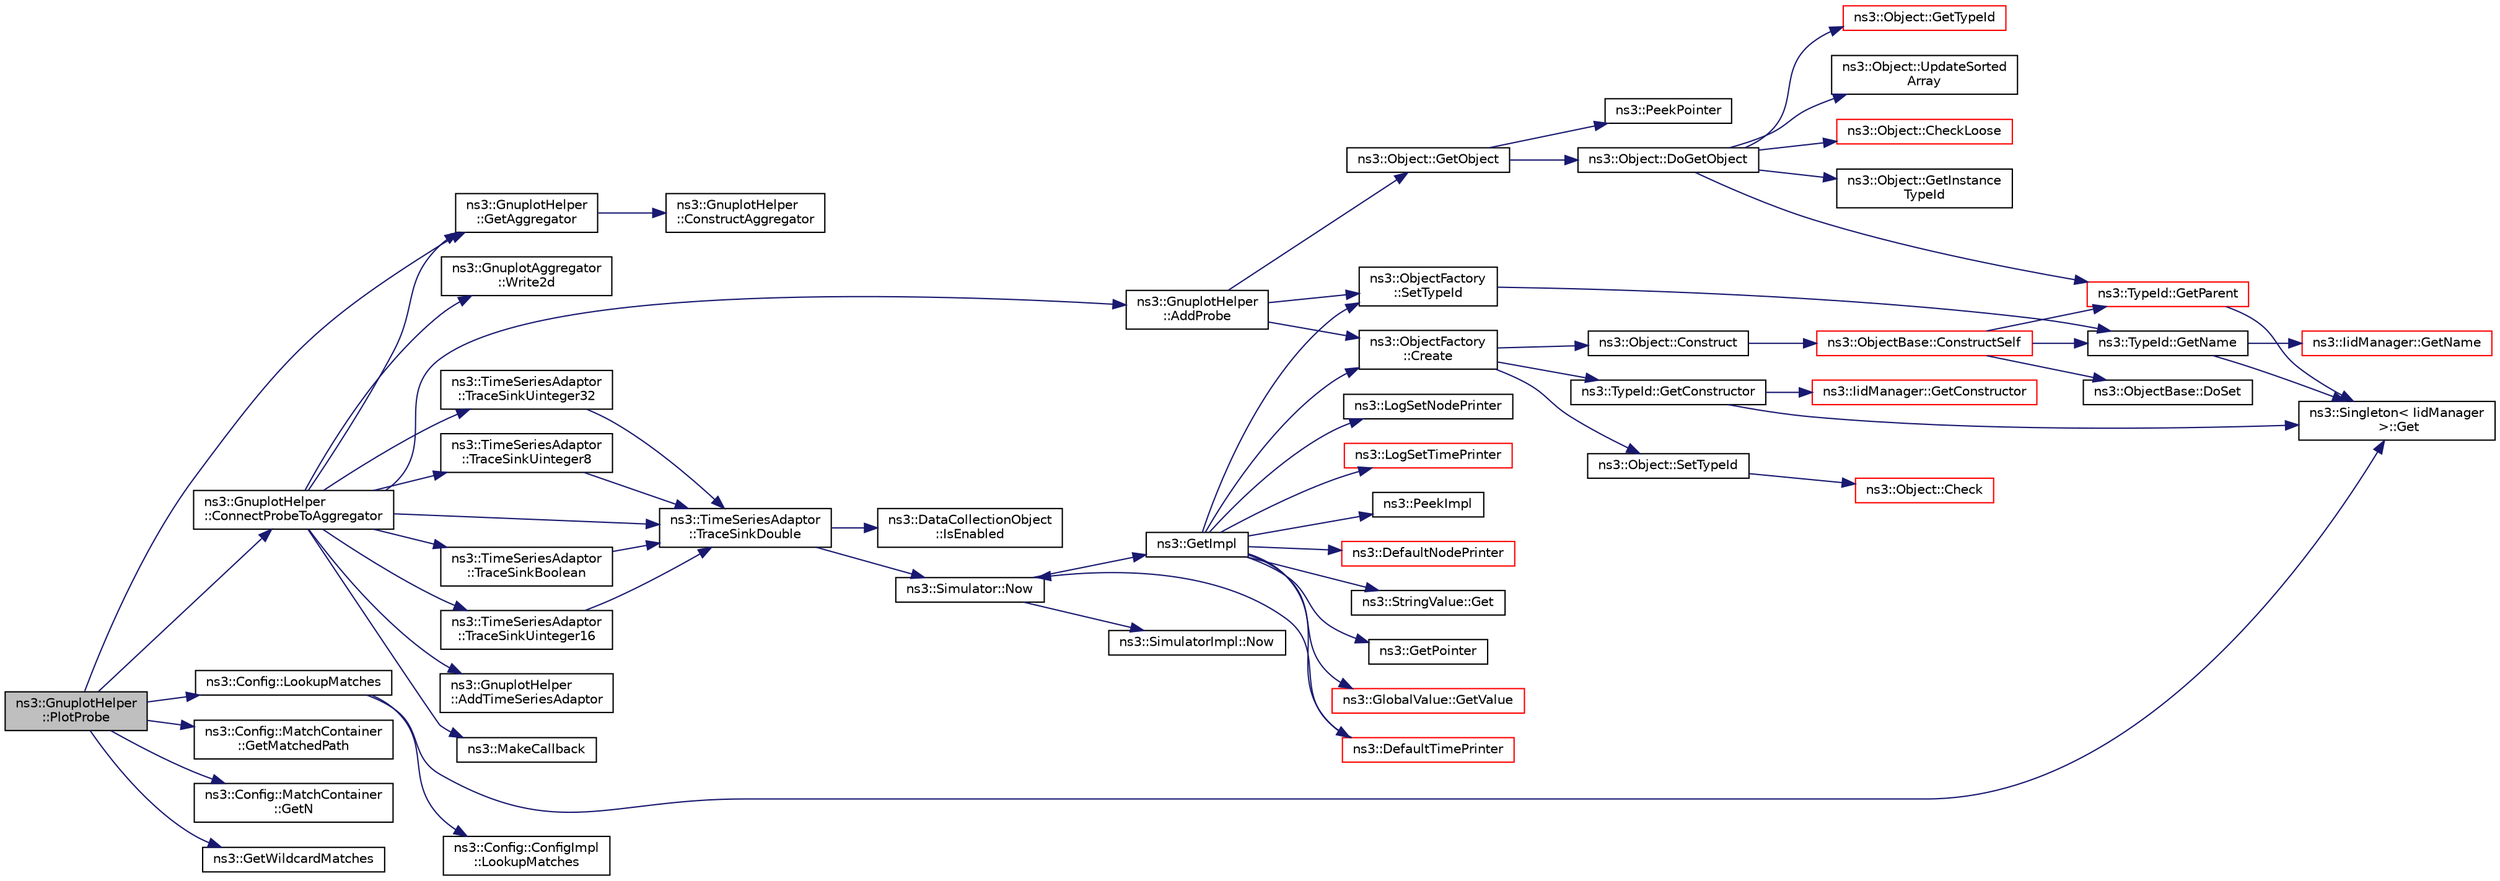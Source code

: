digraph "ns3::GnuplotHelper::PlotProbe"
{
 // LATEX_PDF_SIZE
  edge [fontname="Helvetica",fontsize="10",labelfontname="Helvetica",labelfontsize="10"];
  node [fontname="Helvetica",fontsize="10",shape=record];
  rankdir="LR";
  Node1 [label="ns3::GnuplotHelper\l::PlotProbe",height=0.2,width=0.4,color="black", fillcolor="grey75", style="filled", fontcolor="black",tooltip=" "];
  Node1 -> Node2 [color="midnightblue",fontsize="10",style="solid",fontname="Helvetica"];
  Node2 [label="ns3::GnuplotHelper\l::ConnectProbeToAggregator",height=0.2,width=0.4,color="black", fillcolor="white", style="filled",URL="$classns3_1_1_gnuplot_helper.html#ad80ba9cf7fe4c4c5fc9c165d7d04955d",tooltip="Connects the probe to the aggregator."];
  Node2 -> Node3 [color="midnightblue",fontsize="10",style="solid",fontname="Helvetica"];
  Node3 [label="ns3::GnuplotHelper\l::AddProbe",height=0.2,width=0.4,color="black", fillcolor="white", style="filled",URL="$classns3_1_1_gnuplot_helper.html#ad5e798aeffe53074d5792ee2d33561ec",tooltip="Adds a probe to be used to make the plot."];
  Node3 -> Node4 [color="midnightblue",fontsize="10",style="solid",fontname="Helvetica"];
  Node4 [label="ns3::ObjectFactory\l::Create",height=0.2,width=0.4,color="black", fillcolor="white", style="filled",URL="$classns3_1_1_object_factory.html#a52eda277f4aaab54266134ba48102ad7",tooltip="Create an Object instance of the configured TypeId."];
  Node4 -> Node5 [color="midnightblue",fontsize="10",style="solid",fontname="Helvetica"];
  Node5 [label="ns3::Object::Construct",height=0.2,width=0.4,color="black", fillcolor="white", style="filled",URL="$classns3_1_1_object.html#a636e8411dc5228771f45c9b805d348fa",tooltip="Initialize all member variables registered as Attributes of this TypeId."];
  Node5 -> Node6 [color="midnightblue",fontsize="10",style="solid",fontname="Helvetica"];
  Node6 [label="ns3::ObjectBase::ConstructSelf",height=0.2,width=0.4,color="red", fillcolor="white", style="filled",URL="$classns3_1_1_object_base.html#a5cda18dec6d0744cb652a3ed60056958",tooltip="Complete construction of ObjectBase; invoked by derived classes."];
  Node6 -> Node7 [color="midnightblue",fontsize="10",style="solid",fontname="Helvetica"];
  Node7 [label="ns3::ObjectBase::DoSet",height=0.2,width=0.4,color="black", fillcolor="white", style="filled",URL="$classns3_1_1_object_base.html#afe5f2f7b2fabc99aa33f9bb434e3b695",tooltip="Attempt to set the value referenced by the accessor spec to a valid value according to the checker,..."];
  Node6 -> Node13 [color="midnightblue",fontsize="10",style="solid",fontname="Helvetica"];
  Node13 [label="ns3::TypeId::GetName",height=0.2,width=0.4,color="black", fillcolor="white", style="filled",URL="$classns3_1_1_type_id.html#abc4965475a579c2afdc668d7a7d58374",tooltip="Get the name."];
  Node13 -> Node10 [color="midnightblue",fontsize="10",style="solid",fontname="Helvetica"];
  Node10 [label="ns3::Singleton\< IidManager\l \>::Get",height=0.2,width=0.4,color="black", fillcolor="white", style="filled",URL="$classns3_1_1_singleton.html#a80a2cd3c25a27ea72add7a9f7a141ffa",tooltip="Get a pointer to the singleton instance."];
  Node13 -> Node14 [color="midnightblue",fontsize="10",style="solid",fontname="Helvetica"];
  Node14 [label="ns3::IidManager::GetName",height=0.2,width=0.4,color="red", fillcolor="white", style="filled",URL="$classns3_1_1_iid_manager.html#a6658aaa8120efd885e98addb76a6f1d4",tooltip="Get the name of a type id."];
  Node6 -> Node18 [color="midnightblue",fontsize="10",style="solid",fontname="Helvetica"];
  Node18 [label="ns3::TypeId::GetParent",height=0.2,width=0.4,color="red", fillcolor="white", style="filled",URL="$classns3_1_1_type_id.html#ab84f81aee52154af39a8668b59c89d63",tooltip="Get the parent of this TypeId."];
  Node18 -> Node10 [color="midnightblue",fontsize="10",style="solid",fontname="Helvetica"];
  Node4 -> Node29 [color="midnightblue",fontsize="10",style="solid",fontname="Helvetica"];
  Node29 [label="ns3::TypeId::GetConstructor",height=0.2,width=0.4,color="black", fillcolor="white", style="filled",URL="$classns3_1_1_type_id.html#a66b2628edf921fc88945ec8a8f3a1683",tooltip="Get the constructor callback."];
  Node29 -> Node10 [color="midnightblue",fontsize="10",style="solid",fontname="Helvetica"];
  Node29 -> Node30 [color="midnightblue",fontsize="10",style="solid",fontname="Helvetica"];
  Node30 [label="ns3::IidManager::GetConstructor",height=0.2,width=0.4,color="red", fillcolor="white", style="filled",URL="$classns3_1_1_iid_manager.html#a5222ca2d43248c46812b39b993eb2e08",tooltip="Get the constructor Callback of a type id."];
  Node4 -> Node31 [color="midnightblue",fontsize="10",style="solid",fontname="Helvetica"];
  Node31 [label="ns3::Object::SetTypeId",height=0.2,width=0.4,color="black", fillcolor="white", style="filled",URL="$classns3_1_1_object.html#a19b1ebd8ec8fe404845e665880a6c5ad",tooltip="Set the TypeId of this Object."];
  Node31 -> Node32 [color="midnightblue",fontsize="10",style="solid",fontname="Helvetica"];
  Node32 [label="ns3::Object::Check",height=0.2,width=0.4,color="red", fillcolor="white", style="filled",URL="$classns3_1_1_object.html#a95070404e096887e1f126eae20c37f70",tooltip="Verify that this Object is still live, by checking it's reference count."];
  Node3 -> Node34 [color="midnightblue",fontsize="10",style="solid",fontname="Helvetica"];
  Node34 [label="ns3::Object::GetObject",height=0.2,width=0.4,color="black", fillcolor="white", style="filled",URL="$classns3_1_1_object.html#ad21f5401ff705cd29c37f931ea3afc18",tooltip="Get a pointer to the requested aggregated Object."];
  Node34 -> Node35 [color="midnightblue",fontsize="10",style="solid",fontname="Helvetica"];
  Node35 [label="ns3::Object::DoGetObject",height=0.2,width=0.4,color="black", fillcolor="white", style="filled",URL="$classns3_1_1_object.html#a7c009975f7c0994cb47a69f713745e0a",tooltip="Find an Object of TypeId tid in the aggregates of this Object."];
  Node35 -> Node36 [color="midnightblue",fontsize="10",style="solid",fontname="Helvetica"];
  Node36 [label="ns3::Object::CheckLoose",height=0.2,width=0.4,color="red", fillcolor="white", style="filled",URL="$classns3_1_1_object.html#a33b1d1c52665f27a2fd4857aef5618f2",tooltip="Check if any aggregated Objects have non-zero reference counts."];
  Node35 -> Node37 [color="midnightblue",fontsize="10",style="solid",fontname="Helvetica"];
  Node37 [label="ns3::Object::GetInstance\lTypeId",height=0.2,width=0.4,color="black", fillcolor="white", style="filled",URL="$classns3_1_1_object.html#a9a0bc0211cfab9842e1046b5c5810e5a",tooltip="Get the most derived TypeId for this Object."];
  Node35 -> Node18 [color="midnightblue",fontsize="10",style="solid",fontname="Helvetica"];
  Node35 -> Node38 [color="midnightblue",fontsize="10",style="solid",fontname="Helvetica"];
  Node38 [label="ns3::Object::GetTypeId",height=0.2,width=0.4,color="red", fillcolor="white", style="filled",URL="$classns3_1_1_object.html#a1d040243983ab74ec923bde26d7cb7e7",tooltip="Register this type."];
  Node35 -> Node39 [color="midnightblue",fontsize="10",style="solid",fontname="Helvetica"];
  Node39 [label="ns3::Object::UpdateSorted\lArray",height=0.2,width=0.4,color="black", fillcolor="white", style="filled",URL="$classns3_1_1_object.html#ade62655b9680ca5ebf5af7e0fda7a21f",tooltip="Keep the list of aggregates in most-recently-used order."];
  Node34 -> Node40 [color="midnightblue",fontsize="10",style="solid",fontname="Helvetica"];
  Node40 [label="ns3::PeekPointer",height=0.2,width=0.4,color="black", fillcolor="white", style="filled",URL="$namespacens3.html#af2a7557fe9afdd98d8f6f8f6e412cf5a",tooltip=" "];
  Node3 -> Node41 [color="midnightblue",fontsize="10",style="solid",fontname="Helvetica"];
  Node41 [label="ns3::ObjectFactory\l::SetTypeId",height=0.2,width=0.4,color="black", fillcolor="white", style="filled",URL="$classns3_1_1_object_factory.html#a77dcd099064038a1eb7a6b8251229ec3",tooltip="Set the TypeId of the Objects to be created by this factory."];
  Node41 -> Node13 [color="midnightblue",fontsize="10",style="solid",fontname="Helvetica"];
  Node2 -> Node42 [color="midnightblue",fontsize="10",style="solid",fontname="Helvetica"];
  Node42 [label="ns3::GnuplotHelper\l::AddTimeSeriesAdaptor",height=0.2,width=0.4,color="black", fillcolor="white", style="filled",URL="$classns3_1_1_gnuplot_helper.html#a3a2ff93dd86e62a0eaef53b559beccf4",tooltip="Adds a time series adaptor to be used to make the plot."];
  Node2 -> Node43 [color="midnightblue",fontsize="10",style="solid",fontname="Helvetica"];
  Node43 [label="ns3::GnuplotHelper\l::GetAggregator",height=0.2,width=0.4,color="black", fillcolor="white", style="filled",URL="$classns3_1_1_gnuplot_helper.html#af943d55cff587c86db18e813744be45c",tooltip="Gets the aggregator."];
  Node43 -> Node44 [color="midnightblue",fontsize="10",style="solid",fontname="Helvetica"];
  Node44 [label="ns3::GnuplotHelper\l::ConstructAggregator",height=0.2,width=0.4,color="black", fillcolor="white", style="filled",URL="$classns3_1_1_gnuplot_helper.html#adfc20ddca26ff51ca0916a3a08627f9f",tooltip="Constructs the aggregator."];
  Node2 -> Node45 [color="midnightblue",fontsize="10",style="solid",fontname="Helvetica"];
  Node45 [label="ns3::MakeCallback",height=0.2,width=0.4,color="black", fillcolor="white", style="filled",URL="$namespacens3.html#af1dde3c04374147fca0cfe3b0766d664",tooltip="Build Callbacks for class method members which take varying numbers of arguments and potentially retu..."];
  Node2 -> Node46 [color="midnightblue",fontsize="10",style="solid",fontname="Helvetica"];
  Node46 [label="ns3::TimeSeriesAdaptor\l::TraceSinkBoolean",height=0.2,width=0.4,color="black", fillcolor="white", style="filled",URL="$classns3_1_1_time_series_adaptor.html#a85bb6303947154ffeefb4ab5c96c7bc3",tooltip="Trace sink for receiving data from bool valued trace sources."];
  Node46 -> Node47 [color="midnightblue",fontsize="10",style="solid",fontname="Helvetica"];
  Node47 [label="ns3::TimeSeriesAdaptor\l::TraceSinkDouble",height=0.2,width=0.4,color="black", fillcolor="white", style="filled",URL="$classns3_1_1_time_series_adaptor.html#a7b5499ffc99cfe741948166ede81980a",tooltip="Trace sink for receiving data from double valued trace sources."];
  Node47 -> Node48 [color="midnightblue",fontsize="10",style="solid",fontname="Helvetica"];
  Node48 [label="ns3::DataCollectionObject\l::IsEnabled",height=0.2,width=0.4,color="black", fillcolor="white", style="filled",URL="$classns3_1_1_data_collection_object.html#ade12f1914a668198996034e9f2d8cc9d",tooltip="Check the status of an individual object."];
  Node47 -> Node49 [color="midnightblue",fontsize="10",style="solid",fontname="Helvetica"];
  Node49 [label="ns3::Simulator::Now",height=0.2,width=0.4,color="black", fillcolor="white", style="filled",URL="$classns3_1_1_simulator.html#ac3178fa975b419f7875e7105be122800",tooltip="Return the current simulation virtual time."];
  Node49 -> Node50 [color="midnightblue",fontsize="10",style="solid",fontname="Helvetica"];
  Node50 [label="ns3::GetImpl",height=0.2,width=0.4,color="black", fillcolor="white", style="filled",URL="$group__simulator.html#ga42eb4eddad41528d4d99794a3dae3fd0",tooltip="Get the SimulatorImpl singleton."];
  Node50 -> Node4 [color="midnightblue",fontsize="10",style="solid",fontname="Helvetica"];
  Node50 -> Node51 [color="midnightblue",fontsize="10",style="solid",fontname="Helvetica"];
  Node51 [label="ns3::DefaultNodePrinter",height=0.2,width=0.4,color="red", fillcolor="white", style="filled",URL="$group__logging.html#gac4c06cbbed12229d85991ced145f6be2",tooltip="Default node id printer implementation."];
  Node50 -> Node54 [color="midnightblue",fontsize="10",style="solid",fontname="Helvetica"];
  Node54 [label="ns3::DefaultTimePrinter",height=0.2,width=0.4,color="red", fillcolor="white", style="filled",URL="$namespacens3.html#ae01c3c7786b644dfb8a0bb8f1201b269",tooltip="Default Time printer."];
  Node54 -> Node49 [color="midnightblue",fontsize="10",style="solid",fontname="Helvetica"];
  Node50 -> Node57 [color="midnightblue",fontsize="10",style="solid",fontname="Helvetica"];
  Node57 [label="ns3::StringValue::Get",height=0.2,width=0.4,color="black", fillcolor="white", style="filled",URL="$classns3_1_1_string_value.html#a6f208c2778fe1c7882e5cb429b8326ae",tooltip=" "];
  Node50 -> Node58 [color="midnightblue",fontsize="10",style="solid",fontname="Helvetica"];
  Node58 [label="ns3::GetPointer",height=0.2,width=0.4,color="black", fillcolor="white", style="filled",URL="$namespacens3.html#ab4e173cdfd43d17c1a40d5348510a670",tooltip=" "];
  Node50 -> Node59 [color="midnightblue",fontsize="10",style="solid",fontname="Helvetica"];
  Node59 [label="ns3::GlobalValue::GetValue",height=0.2,width=0.4,color="red", fillcolor="white", style="filled",URL="$classns3_1_1_global_value.html#a48a99242193fb69609a17332733e8600",tooltip="Get the value."];
  Node50 -> Node61 [color="midnightblue",fontsize="10",style="solid",fontname="Helvetica"];
  Node61 [label="ns3::LogSetNodePrinter",height=0.2,width=0.4,color="black", fillcolor="white", style="filled",URL="$namespacens3.html#aebac73305345f2e2803fdeb102a7705e",tooltip="Set the LogNodePrinter function to be used to prepend log messages with the node id."];
  Node50 -> Node62 [color="midnightblue",fontsize="10",style="solid",fontname="Helvetica"];
  Node62 [label="ns3::LogSetTimePrinter",height=0.2,width=0.4,color="red", fillcolor="white", style="filled",URL="$namespacens3.html#a46cd76678f7da29799d1b41994e12ec1",tooltip="Set the TimePrinter function to be used to prepend log messages with the simulation time."];
  Node50 -> Node67 [color="midnightblue",fontsize="10",style="solid",fontname="Helvetica"];
  Node67 [label="ns3::PeekImpl",height=0.2,width=0.4,color="black", fillcolor="white", style="filled",URL="$group__simulator.html#ga233c5c38de117e4e4a5a9cd168694792",tooltip="Get the static SimulatorImpl instance."];
  Node50 -> Node41 [color="midnightblue",fontsize="10",style="solid",fontname="Helvetica"];
  Node49 -> Node68 [color="midnightblue",fontsize="10",style="solid",fontname="Helvetica"];
  Node68 [label="ns3::SimulatorImpl::Now",height=0.2,width=0.4,color="black", fillcolor="white", style="filled",URL="$classns3_1_1_simulator_impl.html#aa516c50060846adc6fd316e83ef0797c",tooltip="Return the current simulation virtual time."];
  Node2 -> Node47 [color="midnightblue",fontsize="10",style="solid",fontname="Helvetica"];
  Node2 -> Node69 [color="midnightblue",fontsize="10",style="solid",fontname="Helvetica"];
  Node69 [label="ns3::TimeSeriesAdaptor\l::TraceSinkUinteger16",height=0.2,width=0.4,color="black", fillcolor="white", style="filled",URL="$classns3_1_1_time_series_adaptor.html#ae292de4e1a29362d3ee5e26150244cb6",tooltip="Trace sink for receiving data from uint16_t valued trace sources."];
  Node69 -> Node47 [color="midnightblue",fontsize="10",style="solid",fontname="Helvetica"];
  Node2 -> Node70 [color="midnightblue",fontsize="10",style="solid",fontname="Helvetica"];
  Node70 [label="ns3::TimeSeriesAdaptor\l::TraceSinkUinteger32",height=0.2,width=0.4,color="black", fillcolor="white", style="filled",URL="$classns3_1_1_time_series_adaptor.html#add04eee090a86dc859b2415710c85b30",tooltip="Trace sink for receiving data from uint32_t valued trace sources."];
  Node70 -> Node47 [color="midnightblue",fontsize="10",style="solid",fontname="Helvetica"];
  Node2 -> Node71 [color="midnightblue",fontsize="10",style="solid",fontname="Helvetica"];
  Node71 [label="ns3::TimeSeriesAdaptor\l::TraceSinkUinteger8",height=0.2,width=0.4,color="black", fillcolor="white", style="filled",URL="$classns3_1_1_time_series_adaptor.html#a5f8fb38787207ef1b0cedc841bec7ff8",tooltip="Trace sink for receiving data from uint8_t valued trace sources."];
  Node71 -> Node47 [color="midnightblue",fontsize="10",style="solid",fontname="Helvetica"];
  Node2 -> Node72 [color="midnightblue",fontsize="10",style="solid",fontname="Helvetica"];
  Node72 [label="ns3::GnuplotAggregator\l::Write2d",height=0.2,width=0.4,color="black", fillcolor="white", style="filled",URL="$classns3_1_1_gnuplot_aggregator.html#a18d1be357d703299d71519f08c4fda07",tooltip="Writes a 2D value to a 2D gnuplot dataset."];
  Node1 -> Node43 [color="midnightblue",fontsize="10",style="solid",fontname="Helvetica"];
  Node1 -> Node73 [color="midnightblue",fontsize="10",style="solid",fontname="Helvetica"];
  Node73 [label="ns3::Config::MatchContainer\l::GetMatchedPath",height=0.2,width=0.4,color="black", fillcolor="white", style="filled",URL="$classns3_1_1_config_1_1_match_container.html#a71b298d836dea124f2fc4d9f3a5d1803",tooltip=" "];
  Node1 -> Node74 [color="midnightblue",fontsize="10",style="solid",fontname="Helvetica"];
  Node74 [label="ns3::Config::MatchContainer\l::GetN",height=0.2,width=0.4,color="black", fillcolor="white", style="filled",URL="$classns3_1_1_config_1_1_match_container.html#a9e7455e824d416a6658b429165481d5f",tooltip=" "];
  Node1 -> Node75 [color="midnightblue",fontsize="10",style="solid",fontname="Helvetica"];
  Node75 [label="ns3::GetWildcardMatches",height=0.2,width=0.4,color="black", fillcolor="white", style="filled",URL="$namespacens3.html#ab2d3424cd46a0cf26722b70079835354",tooltip="Returns the text matches from the matched path for each of the wildcards in the Config path,..."];
  Node1 -> Node76 [color="midnightblue",fontsize="10",style="solid",fontname="Helvetica"];
  Node76 [label="ns3::Config::LookupMatches",height=0.2,width=0.4,color="black", fillcolor="white", style="filled",URL="$group__config.html#ga74aeb63f8f50b4a98043351552ef7db6",tooltip=" "];
  Node76 -> Node10 [color="midnightblue",fontsize="10",style="solid",fontname="Helvetica"];
  Node76 -> Node77 [color="midnightblue",fontsize="10",style="solid",fontname="Helvetica"];
  Node77 [label="ns3::Config::ConfigImpl\l::LookupMatches",height=0.2,width=0.4,color="black", fillcolor="white", style="filled",URL="$classns3_1_1_config_1_1_config_impl.html#aef8d461e235704cdeb8a85581ba249fb",tooltip=" "];
}
